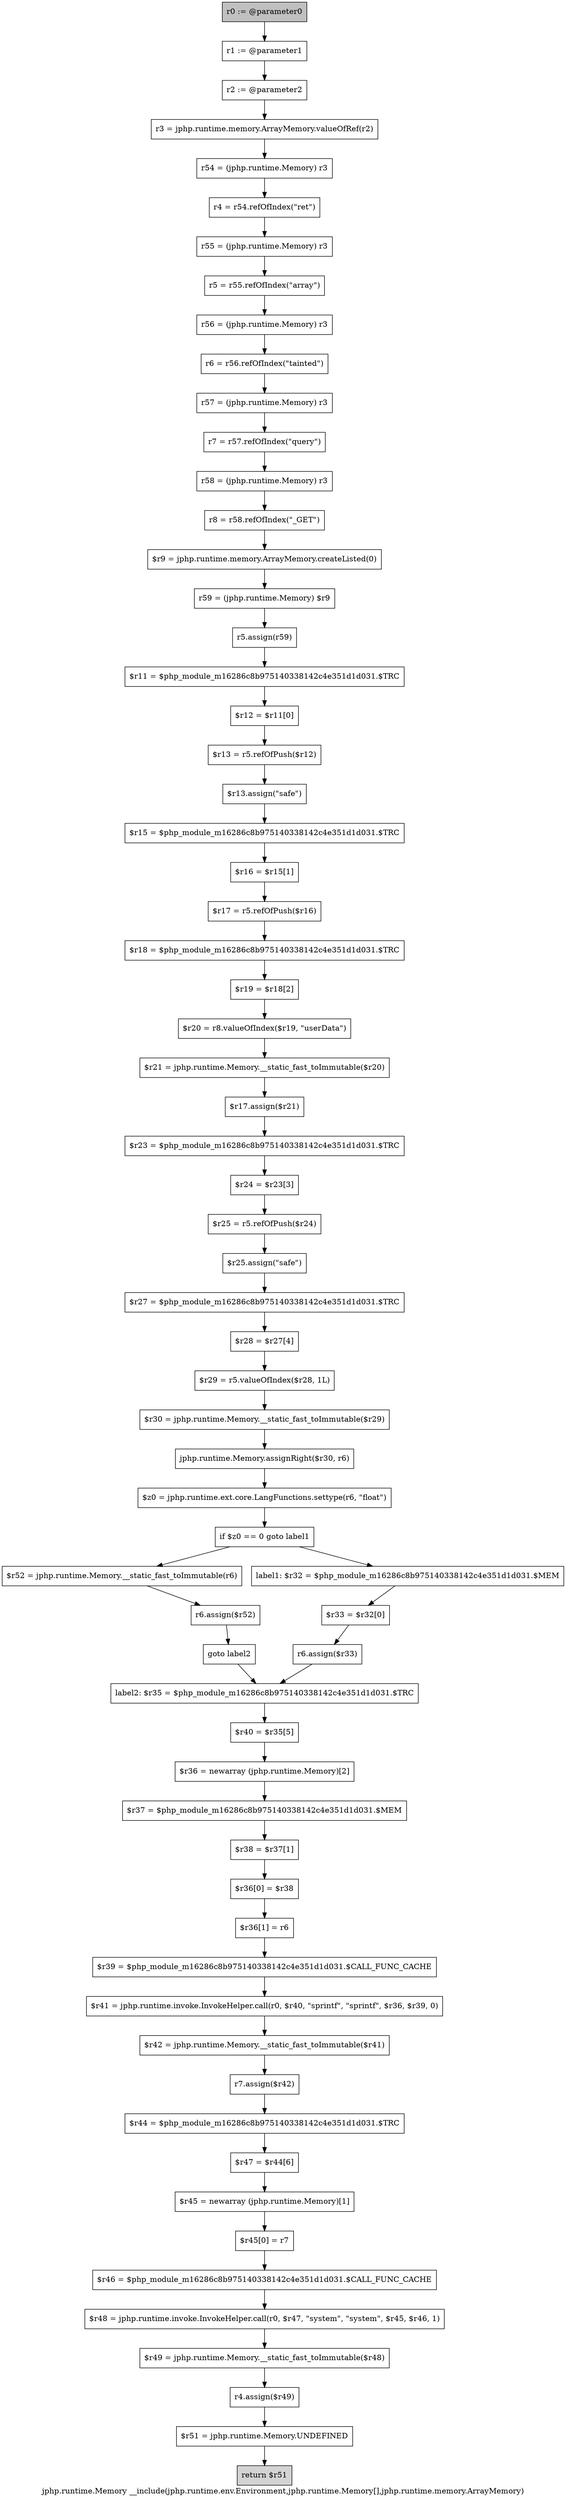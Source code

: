 digraph "jphp.runtime.Memory __include(jphp.runtime.env.Environment,jphp.runtime.Memory[],jphp.runtime.memory.ArrayMemory)" {
    label="jphp.runtime.Memory __include(jphp.runtime.env.Environment,jphp.runtime.Memory[],jphp.runtime.memory.ArrayMemory)";
    node [shape=box];
    "0" [style=filled,fillcolor=gray,label="r0 := @parameter0",];
    "1" [label="r1 := @parameter1",];
    "0"->"1";
    "2" [label="r2 := @parameter2",];
    "1"->"2";
    "3" [label="r3 = jphp.runtime.memory.ArrayMemory.valueOfRef(r2)",];
    "2"->"3";
    "4" [label="r54 = (jphp.runtime.Memory) r3",];
    "3"->"4";
    "5" [label="r4 = r54.refOfIndex(\"ret\")",];
    "4"->"5";
    "6" [label="r55 = (jphp.runtime.Memory) r3",];
    "5"->"6";
    "7" [label="r5 = r55.refOfIndex(\"array\")",];
    "6"->"7";
    "8" [label="r56 = (jphp.runtime.Memory) r3",];
    "7"->"8";
    "9" [label="r6 = r56.refOfIndex(\"tainted\")",];
    "8"->"9";
    "10" [label="r57 = (jphp.runtime.Memory) r3",];
    "9"->"10";
    "11" [label="r7 = r57.refOfIndex(\"query\")",];
    "10"->"11";
    "12" [label="r58 = (jphp.runtime.Memory) r3",];
    "11"->"12";
    "13" [label="r8 = r58.refOfIndex(\"_GET\")",];
    "12"->"13";
    "14" [label="$r9 = jphp.runtime.memory.ArrayMemory.createListed(0)",];
    "13"->"14";
    "15" [label="r59 = (jphp.runtime.Memory) $r9",];
    "14"->"15";
    "16" [label="r5.assign(r59)",];
    "15"->"16";
    "17" [label="$r11 = $php_module_m16286c8b975140338142c4e351d1d031.$TRC",];
    "16"->"17";
    "18" [label="$r12 = $r11[0]",];
    "17"->"18";
    "19" [label="$r13 = r5.refOfPush($r12)",];
    "18"->"19";
    "20" [label="$r13.assign(\"safe\")",];
    "19"->"20";
    "21" [label="$r15 = $php_module_m16286c8b975140338142c4e351d1d031.$TRC",];
    "20"->"21";
    "22" [label="$r16 = $r15[1]",];
    "21"->"22";
    "23" [label="$r17 = r5.refOfPush($r16)",];
    "22"->"23";
    "24" [label="$r18 = $php_module_m16286c8b975140338142c4e351d1d031.$TRC",];
    "23"->"24";
    "25" [label="$r19 = $r18[2]",];
    "24"->"25";
    "26" [label="$r20 = r8.valueOfIndex($r19, \"userData\")",];
    "25"->"26";
    "27" [label="$r21 = jphp.runtime.Memory.__static_fast_toImmutable($r20)",];
    "26"->"27";
    "28" [label="$r17.assign($r21)",];
    "27"->"28";
    "29" [label="$r23 = $php_module_m16286c8b975140338142c4e351d1d031.$TRC",];
    "28"->"29";
    "30" [label="$r24 = $r23[3]",];
    "29"->"30";
    "31" [label="$r25 = r5.refOfPush($r24)",];
    "30"->"31";
    "32" [label="$r25.assign(\"safe\")",];
    "31"->"32";
    "33" [label="$r27 = $php_module_m16286c8b975140338142c4e351d1d031.$TRC",];
    "32"->"33";
    "34" [label="$r28 = $r27[4]",];
    "33"->"34";
    "35" [label="$r29 = r5.valueOfIndex($r28, 1L)",];
    "34"->"35";
    "36" [label="$r30 = jphp.runtime.Memory.__static_fast_toImmutable($r29)",];
    "35"->"36";
    "37" [label="jphp.runtime.Memory.assignRight($r30, r6)",];
    "36"->"37";
    "38" [label="$z0 = jphp.runtime.ext.core.LangFunctions.settype(r6, \"float\")",];
    "37"->"38";
    "39" [label="if $z0 == 0 goto label1",];
    "38"->"39";
    "40" [label="$r52 = jphp.runtime.Memory.__static_fast_toImmutable(r6)",];
    "39"->"40";
    "43" [label="label1: $r32 = $php_module_m16286c8b975140338142c4e351d1d031.$MEM",];
    "39"->"43";
    "41" [label="r6.assign($r52)",];
    "40"->"41";
    "42" [label="goto label2",];
    "41"->"42";
    "46" [label="label2: $r35 = $php_module_m16286c8b975140338142c4e351d1d031.$TRC",];
    "42"->"46";
    "44" [label="$r33 = $r32[0]",];
    "43"->"44";
    "45" [label="r6.assign($r33)",];
    "44"->"45";
    "45"->"46";
    "47" [label="$r40 = $r35[5]",];
    "46"->"47";
    "48" [label="$r36 = newarray (jphp.runtime.Memory)[2]",];
    "47"->"48";
    "49" [label="$r37 = $php_module_m16286c8b975140338142c4e351d1d031.$MEM",];
    "48"->"49";
    "50" [label="$r38 = $r37[1]",];
    "49"->"50";
    "51" [label="$r36[0] = $r38",];
    "50"->"51";
    "52" [label="$r36[1] = r6",];
    "51"->"52";
    "53" [label="$r39 = $php_module_m16286c8b975140338142c4e351d1d031.$CALL_FUNC_CACHE",];
    "52"->"53";
    "54" [label="$r41 = jphp.runtime.invoke.InvokeHelper.call(r0, $r40, \"sprintf\", \"sprintf\", $r36, $r39, 0)",];
    "53"->"54";
    "55" [label="$r42 = jphp.runtime.Memory.__static_fast_toImmutable($r41)",];
    "54"->"55";
    "56" [label="r7.assign($r42)",];
    "55"->"56";
    "57" [label="$r44 = $php_module_m16286c8b975140338142c4e351d1d031.$TRC",];
    "56"->"57";
    "58" [label="$r47 = $r44[6]",];
    "57"->"58";
    "59" [label="$r45 = newarray (jphp.runtime.Memory)[1]",];
    "58"->"59";
    "60" [label="$r45[0] = r7",];
    "59"->"60";
    "61" [label="$r46 = $php_module_m16286c8b975140338142c4e351d1d031.$CALL_FUNC_CACHE",];
    "60"->"61";
    "62" [label="$r48 = jphp.runtime.invoke.InvokeHelper.call(r0, $r47, \"system\", \"system\", $r45, $r46, 1)",];
    "61"->"62";
    "63" [label="$r49 = jphp.runtime.Memory.__static_fast_toImmutable($r48)",];
    "62"->"63";
    "64" [label="r4.assign($r49)",];
    "63"->"64";
    "65" [label="$r51 = jphp.runtime.Memory.UNDEFINED",];
    "64"->"65";
    "66" [style=filled,fillcolor=lightgray,label="return $r51",];
    "65"->"66";
}
